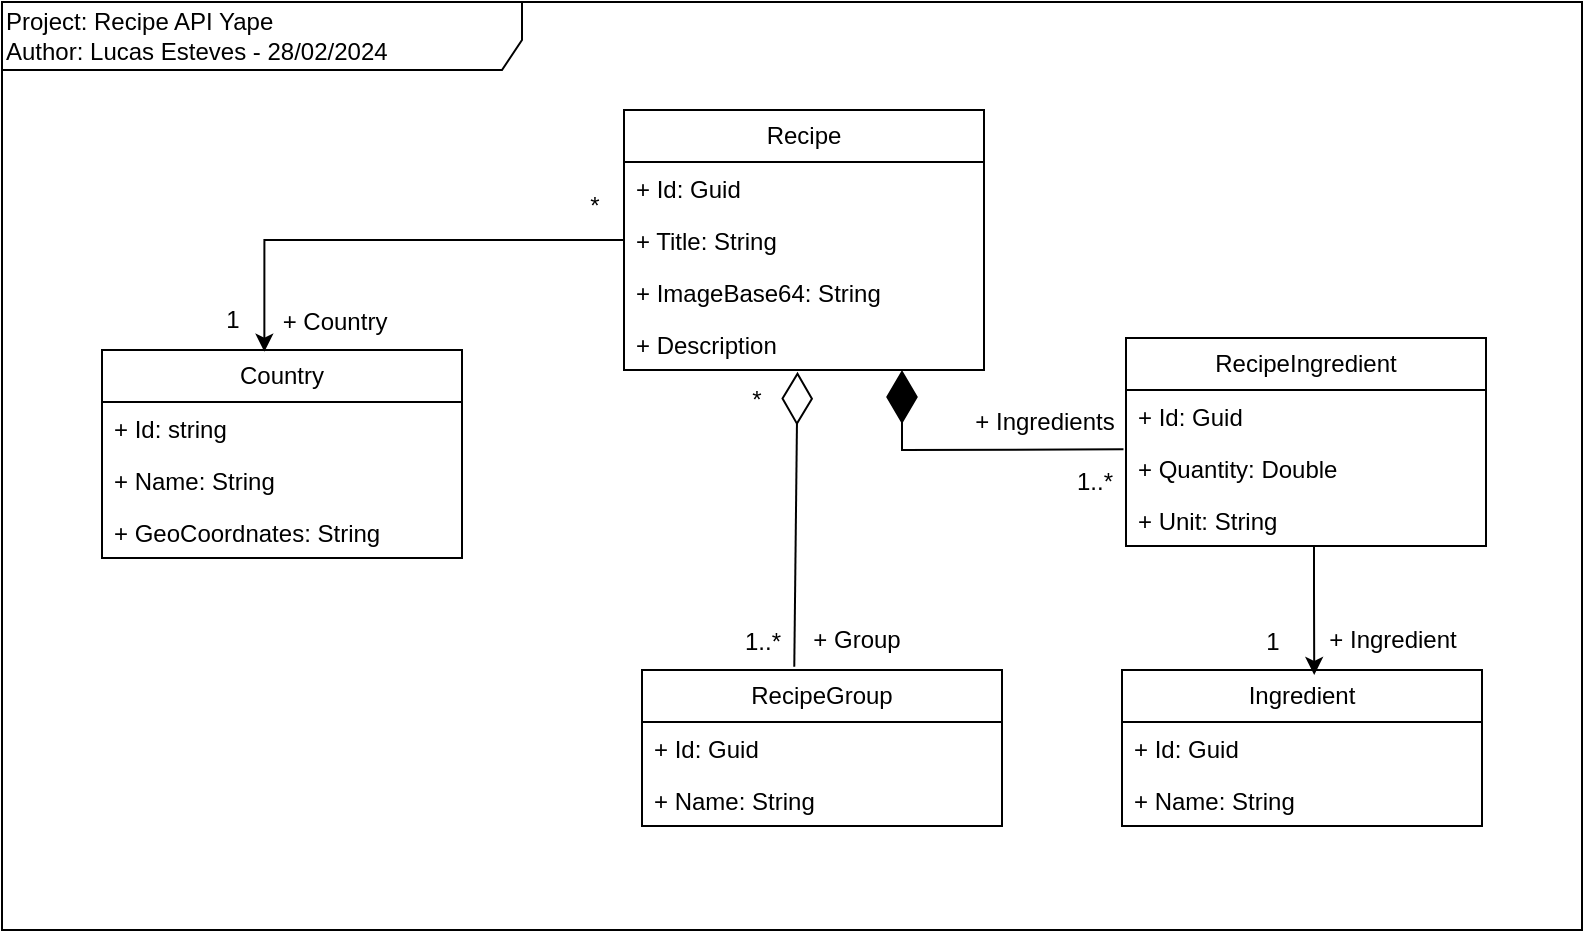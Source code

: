 <mxfile version="23.1.5" type="device">
  <diagram name="Page-1" id="tPWKcsjgFQRirsuQ69KP">
    <mxGraphModel dx="1728" dy="655" grid="1" gridSize="10" guides="1" tooltips="1" connect="1" arrows="1" fold="1" page="1" pageScale="1" pageWidth="827" pageHeight="583" math="0" shadow="0">
      <root>
        <mxCell id="0" />
        <mxCell id="1" parent="0" />
        <mxCell id="frPTW5mSLaDxLgveOJJY-1" value="Country" style="swimlane;fontStyle=0;childLayout=stackLayout;horizontal=1;startSize=26;fillColor=none;horizontalStack=0;resizeParent=1;resizeParentMax=0;resizeLast=0;collapsible=1;marginBottom=0;whiteSpace=wrap;html=1;" vertex="1" parent="1">
          <mxGeometry x="68" y="224" width="180" height="104" as="geometry" />
        </mxCell>
        <mxCell id="frPTW5mSLaDxLgveOJJY-2" value="+ Id: string" style="text;strokeColor=none;fillColor=none;align=left;verticalAlign=top;spacingLeft=4;spacingRight=4;overflow=hidden;rotatable=0;points=[[0,0.5],[1,0.5]];portConstraint=eastwest;whiteSpace=wrap;html=1;" vertex="1" parent="frPTW5mSLaDxLgveOJJY-1">
          <mxGeometry y="26" width="180" height="26" as="geometry" />
        </mxCell>
        <mxCell id="frPTW5mSLaDxLgveOJJY-3" value="+ Name: String" style="text;strokeColor=none;fillColor=none;align=left;verticalAlign=top;spacingLeft=4;spacingRight=4;overflow=hidden;rotatable=0;points=[[0,0.5],[1,0.5]];portConstraint=eastwest;whiteSpace=wrap;html=1;" vertex="1" parent="frPTW5mSLaDxLgveOJJY-1">
          <mxGeometry y="52" width="180" height="26" as="geometry" />
        </mxCell>
        <mxCell id="frPTW5mSLaDxLgveOJJY-4" value="+ GeoCoordnates: String&amp;nbsp;" style="text;strokeColor=none;fillColor=none;align=left;verticalAlign=top;spacingLeft=4;spacingRight=4;overflow=hidden;rotatable=0;points=[[0,0.5],[1,0.5]];portConstraint=eastwest;whiteSpace=wrap;html=1;" vertex="1" parent="frPTW5mSLaDxLgveOJJY-1">
          <mxGeometry y="78" width="180" height="26" as="geometry" />
        </mxCell>
        <mxCell id="frPTW5mSLaDxLgveOJJY-5" value="RecipeGroup" style="swimlane;fontStyle=0;childLayout=stackLayout;horizontal=1;startSize=26;fillColor=none;horizontalStack=0;resizeParent=1;resizeParentMax=0;resizeLast=0;collapsible=1;marginBottom=0;whiteSpace=wrap;html=1;" vertex="1" parent="1">
          <mxGeometry x="338" y="384" width="180" height="78" as="geometry" />
        </mxCell>
        <mxCell id="frPTW5mSLaDxLgveOJJY-6" value="+ Id: Guid" style="text;strokeColor=none;fillColor=none;align=left;verticalAlign=top;spacingLeft=4;spacingRight=4;overflow=hidden;rotatable=0;points=[[0,0.5],[1,0.5]];portConstraint=eastwest;whiteSpace=wrap;html=1;" vertex="1" parent="frPTW5mSLaDxLgveOJJY-5">
          <mxGeometry y="26" width="180" height="26" as="geometry" />
        </mxCell>
        <mxCell id="frPTW5mSLaDxLgveOJJY-7" value="+ Name: String" style="text;strokeColor=none;fillColor=none;align=left;verticalAlign=top;spacingLeft=4;spacingRight=4;overflow=hidden;rotatable=0;points=[[0,0.5],[1,0.5]];portConstraint=eastwest;whiteSpace=wrap;html=1;" vertex="1" parent="frPTW5mSLaDxLgveOJJY-5">
          <mxGeometry y="52" width="180" height="26" as="geometry" />
        </mxCell>
        <mxCell id="frPTW5mSLaDxLgveOJJY-9" value="Recipe" style="swimlane;fontStyle=0;childLayout=stackLayout;horizontal=1;startSize=26;fillColor=none;horizontalStack=0;resizeParent=1;resizeParentMax=0;resizeLast=0;collapsible=1;marginBottom=0;whiteSpace=wrap;html=1;" vertex="1" parent="1">
          <mxGeometry x="329" y="104" width="180" height="130" as="geometry" />
        </mxCell>
        <mxCell id="frPTW5mSLaDxLgveOJJY-10" value="+ Id: Guid" style="text;strokeColor=none;fillColor=none;align=left;verticalAlign=top;spacingLeft=4;spacingRight=4;overflow=hidden;rotatable=0;points=[[0,0.5],[1,0.5]];portConstraint=eastwest;whiteSpace=wrap;html=1;" vertex="1" parent="frPTW5mSLaDxLgveOJJY-9">
          <mxGeometry y="26" width="180" height="26" as="geometry" />
        </mxCell>
        <mxCell id="frPTW5mSLaDxLgveOJJY-11" value="+ Title: String" style="text;strokeColor=none;fillColor=none;align=left;verticalAlign=top;spacingLeft=4;spacingRight=4;overflow=hidden;rotatable=0;points=[[0,0.5],[1,0.5]];portConstraint=eastwest;whiteSpace=wrap;html=1;" vertex="1" parent="frPTW5mSLaDxLgveOJJY-9">
          <mxGeometry y="52" width="180" height="26" as="geometry" />
        </mxCell>
        <mxCell id="frPTW5mSLaDxLgveOJJY-37" value="+ ImageBase64: String&amp;nbsp;" style="text;strokeColor=none;fillColor=none;align=left;verticalAlign=top;spacingLeft=4;spacingRight=4;overflow=hidden;rotatable=0;points=[[0,0.5],[1,0.5]];portConstraint=eastwest;whiteSpace=wrap;html=1;" vertex="1" parent="frPTW5mSLaDxLgveOJJY-9">
          <mxGeometry y="78" width="180" height="26" as="geometry" />
        </mxCell>
        <mxCell id="frPTW5mSLaDxLgveOJJY-35" value="+ Description" style="text;strokeColor=none;fillColor=none;align=left;verticalAlign=top;spacingLeft=4;spacingRight=4;overflow=hidden;rotatable=0;points=[[0,0.5],[1,0.5]];portConstraint=eastwest;whiteSpace=wrap;html=1;" vertex="1" parent="frPTW5mSLaDxLgveOJJY-9">
          <mxGeometry y="104" width="180" height="26" as="geometry" />
        </mxCell>
        <mxCell id="frPTW5mSLaDxLgveOJJY-12" value="Ingredient" style="swimlane;fontStyle=0;childLayout=stackLayout;horizontal=1;startSize=26;fillColor=none;horizontalStack=0;resizeParent=1;resizeParentMax=0;resizeLast=0;collapsible=1;marginBottom=0;whiteSpace=wrap;html=1;" vertex="1" parent="1">
          <mxGeometry x="578" y="384" width="180" height="78" as="geometry" />
        </mxCell>
        <mxCell id="frPTW5mSLaDxLgveOJJY-13" value="+ Id: Guid" style="text;strokeColor=none;fillColor=none;align=left;verticalAlign=top;spacingLeft=4;spacingRight=4;overflow=hidden;rotatable=0;points=[[0,0.5],[1,0.5]];portConstraint=eastwest;whiteSpace=wrap;html=1;" vertex="1" parent="frPTW5mSLaDxLgveOJJY-12">
          <mxGeometry y="26" width="180" height="26" as="geometry" />
        </mxCell>
        <mxCell id="frPTW5mSLaDxLgveOJJY-14" value="+ Name: String" style="text;strokeColor=none;fillColor=none;align=left;verticalAlign=top;spacingLeft=4;spacingRight=4;overflow=hidden;rotatable=0;points=[[0,0.5],[1,0.5]];portConstraint=eastwest;whiteSpace=wrap;html=1;" vertex="1" parent="frPTW5mSLaDxLgveOJJY-12">
          <mxGeometry y="52" width="180" height="26" as="geometry" />
        </mxCell>
        <mxCell id="frPTW5mSLaDxLgveOJJY-15" value="RecipeIngredient" style="swimlane;fontStyle=0;childLayout=stackLayout;horizontal=1;startSize=26;fillColor=none;horizontalStack=0;resizeParent=1;resizeParentMax=0;resizeLast=0;collapsible=1;marginBottom=0;whiteSpace=wrap;html=1;" vertex="1" parent="1">
          <mxGeometry x="580" y="218" width="180" height="104" as="geometry" />
        </mxCell>
        <mxCell id="frPTW5mSLaDxLgveOJJY-16" value="+ Id: Guid" style="text;strokeColor=none;fillColor=none;align=left;verticalAlign=top;spacingLeft=4;spacingRight=4;overflow=hidden;rotatable=0;points=[[0,0.5],[1,0.5]];portConstraint=eastwest;whiteSpace=wrap;html=1;" vertex="1" parent="frPTW5mSLaDxLgveOJJY-15">
          <mxGeometry y="26" width="180" height="26" as="geometry" />
        </mxCell>
        <mxCell id="frPTW5mSLaDxLgveOJJY-17" value="+ Quantity: Double" style="text;strokeColor=none;fillColor=none;align=left;verticalAlign=top;spacingLeft=4;spacingRight=4;overflow=hidden;rotatable=0;points=[[0,0.5],[1,0.5]];portConstraint=eastwest;whiteSpace=wrap;html=1;" vertex="1" parent="frPTW5mSLaDxLgveOJJY-15">
          <mxGeometry y="52" width="180" height="26" as="geometry" />
        </mxCell>
        <mxCell id="frPTW5mSLaDxLgveOJJY-18" value="+ Unit: String" style="text;strokeColor=none;fillColor=none;align=left;verticalAlign=top;spacingLeft=4;spacingRight=4;overflow=hidden;rotatable=0;points=[[0,0.5],[1,0.5]];portConstraint=eastwest;whiteSpace=wrap;html=1;" vertex="1" parent="frPTW5mSLaDxLgveOJJY-15">
          <mxGeometry y="78" width="180" height="26" as="geometry" />
        </mxCell>
        <mxCell id="frPTW5mSLaDxLgveOJJY-19" style="edgeStyle=orthogonalEdgeStyle;rounded=0;orthogonalLoop=1;jettySize=auto;html=1;entryX=0.451;entryY=0.008;entryDx=0;entryDy=0;entryPerimeter=0;" edge="1" parent="1" source="frPTW5mSLaDxLgveOJJY-9" target="frPTW5mSLaDxLgveOJJY-1">
          <mxGeometry relative="1" as="geometry" />
        </mxCell>
        <mxCell id="frPTW5mSLaDxLgveOJJY-20" value="1" style="text;html=1;align=center;verticalAlign=middle;resizable=0;points=[];autosize=1;strokeColor=none;fillColor=none;" vertex="1" parent="1">
          <mxGeometry x="118" y="194" width="30" height="30" as="geometry" />
        </mxCell>
        <mxCell id="frPTW5mSLaDxLgveOJJY-21" value="*" style="text;html=1;align=center;verticalAlign=middle;resizable=0;points=[];autosize=1;strokeColor=none;fillColor=none;" vertex="1" parent="1">
          <mxGeometry x="299" y="137" width="30" height="30" as="geometry" />
        </mxCell>
        <mxCell id="frPTW5mSLaDxLgveOJJY-22" value="" style="endArrow=diamondThin;endFill=0;endSize=24;html=1;rounded=0;exitX=0.423;exitY=-0.021;exitDx=0;exitDy=0;exitPerimeter=0;entryX=0.482;entryY=1.032;entryDx=0;entryDy=0;entryPerimeter=0;" edge="1" parent="1" source="frPTW5mSLaDxLgveOJJY-5" target="frPTW5mSLaDxLgveOJJY-35">
          <mxGeometry width="160" relative="1" as="geometry">
            <mxPoint x="338" y="294" as="sourcePoint" />
            <mxPoint x="414" y="214" as="targetPoint" />
          </mxGeometry>
        </mxCell>
        <mxCell id="frPTW5mSLaDxLgveOJJY-23" value="*" style="text;html=1;align=center;verticalAlign=middle;resizable=0;points=[];autosize=1;strokeColor=none;fillColor=none;" vertex="1" parent="1">
          <mxGeometry x="380" y="234" width="30" height="30" as="geometry" />
        </mxCell>
        <mxCell id="frPTW5mSLaDxLgveOJJY-24" value="+ Country" style="text;html=1;align=center;verticalAlign=middle;resizable=0;points=[];autosize=1;strokeColor=none;fillColor=none;" vertex="1" parent="1">
          <mxGeometry x="144" y="195" width="80" height="30" as="geometry" />
        </mxCell>
        <mxCell id="frPTW5mSLaDxLgveOJJY-25" value="1..*" style="text;html=1;align=center;verticalAlign=middle;resizable=0;points=[];autosize=1;strokeColor=none;fillColor=none;" vertex="1" parent="1">
          <mxGeometry x="378" y="355" width="40" height="30" as="geometry" />
        </mxCell>
        <mxCell id="frPTW5mSLaDxLgveOJJY-26" value="+ Group" style="text;html=1;align=center;verticalAlign=middle;resizable=0;points=[];autosize=1;strokeColor=none;fillColor=none;" vertex="1" parent="1">
          <mxGeometry x="410" y="354" width="70" height="30" as="geometry" />
        </mxCell>
        <mxCell id="frPTW5mSLaDxLgveOJJY-27" value="" style="endArrow=diamondThin;endFill=1;endSize=24;html=1;rounded=0;exitX=-0.007;exitY=0.141;exitDx=0;exitDy=0;exitPerimeter=0;" edge="1" parent="1" source="frPTW5mSLaDxLgveOJJY-17">
          <mxGeometry width="160" relative="1" as="geometry">
            <mxPoint x="468" y="274" as="sourcePoint" />
            <mxPoint x="468" y="234" as="targetPoint" />
            <Array as="points">
              <mxPoint x="468" y="274" />
            </Array>
          </mxGeometry>
        </mxCell>
        <mxCell id="frPTW5mSLaDxLgveOJJY-28" value="+ Ingredients" style="text;html=1;align=center;verticalAlign=middle;resizable=0;points=[];autosize=1;strokeColor=none;fillColor=none;" vertex="1" parent="1">
          <mxGeometry x="494" y="245" width="90" height="30" as="geometry" />
        </mxCell>
        <mxCell id="frPTW5mSLaDxLgveOJJY-29" value="1..*" style="text;html=1;align=center;verticalAlign=middle;resizable=0;points=[];autosize=1;strokeColor=none;fillColor=none;" vertex="1" parent="1">
          <mxGeometry x="544" y="275" width="40" height="30" as="geometry" />
        </mxCell>
        <mxCell id="frPTW5mSLaDxLgveOJJY-31" style="edgeStyle=orthogonalEdgeStyle;rounded=0;orthogonalLoop=1;jettySize=auto;html=1;entryX=0.534;entryY=0.032;entryDx=0;entryDy=0;entryPerimeter=0;" edge="1" parent="1" source="frPTW5mSLaDxLgveOJJY-15" target="frPTW5mSLaDxLgveOJJY-12">
          <mxGeometry relative="1" as="geometry">
            <Array as="points">
              <mxPoint x="674" y="344" />
              <mxPoint x="674" y="344" />
            </Array>
          </mxGeometry>
        </mxCell>
        <mxCell id="frPTW5mSLaDxLgveOJJY-32" value="1" style="text;html=1;align=center;verticalAlign=middle;resizable=0;points=[];autosize=1;strokeColor=none;fillColor=none;" vertex="1" parent="1">
          <mxGeometry x="638" y="355" width="30" height="30" as="geometry" />
        </mxCell>
        <mxCell id="frPTW5mSLaDxLgveOJJY-33" value="+ Ingredient" style="text;html=1;align=center;verticalAlign=middle;resizable=0;points=[];autosize=1;strokeColor=none;fillColor=none;" vertex="1" parent="1">
          <mxGeometry x="668" y="354" width="90" height="30" as="geometry" />
        </mxCell>
        <mxCell id="frPTW5mSLaDxLgveOJJY-34" value="&lt;div style=&quot;&quot;&gt;&lt;span style=&quot;background-color: initial;&quot;&gt;Project: Recipe API Yape&lt;/span&gt;&lt;/div&gt;Author: Lucas Esteves - 28/02/2024" style="shape=umlFrame;whiteSpace=wrap;html=1;pointerEvents=0;width=260;height=34;align=left;" vertex="1" parent="1">
          <mxGeometry x="18" y="50" width="790" height="464" as="geometry" />
        </mxCell>
      </root>
    </mxGraphModel>
  </diagram>
</mxfile>
